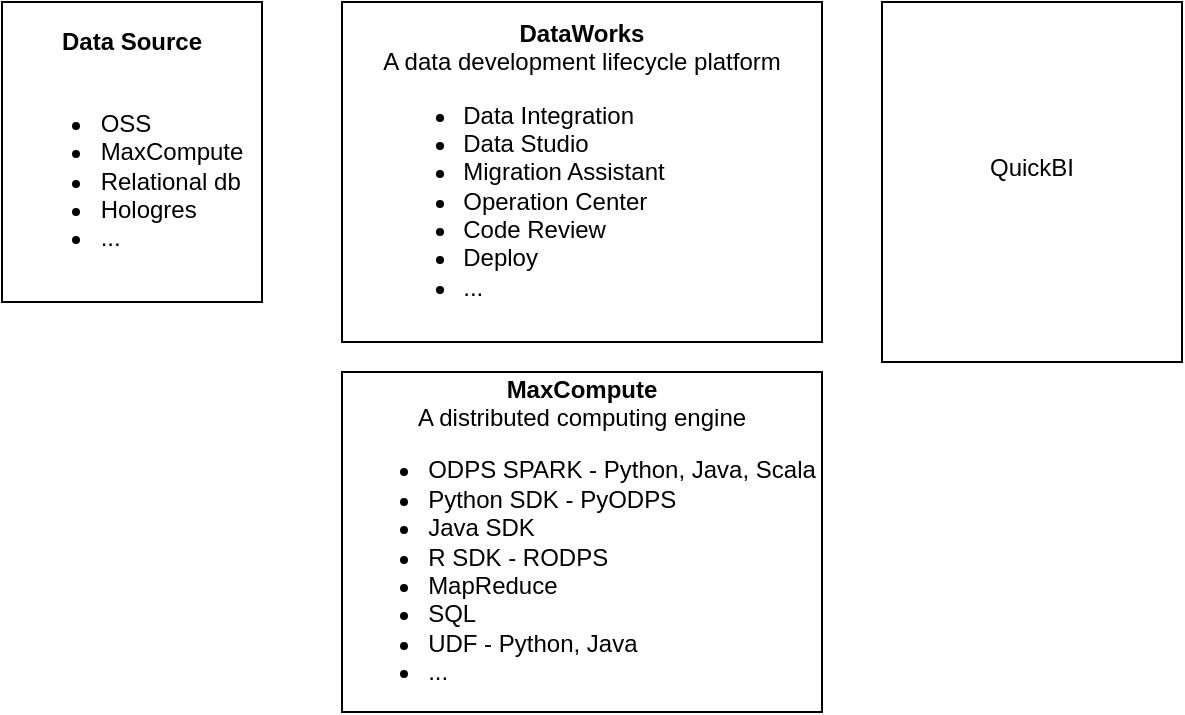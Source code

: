 <mxfile version="21.0.10" type="github">
  <diagram id="xGa5VK5buWBXCOUlBe-7" name="Page-1">
    <mxGraphModel dx="1182" dy="1554" grid="1" gridSize="10" guides="1" tooltips="1" connect="1" arrows="1" fold="1" page="1" pageScale="1" pageWidth="850" pageHeight="1100" math="0" shadow="0">
      <root>
        <mxCell id="0" />
        <mxCell id="1" parent="0" />
        <mxCell id="dJkEzZFMhuIuKuouhyB1-3" value="QuickBI&lt;br&gt;&lt;br&gt;" style="rounded=0;whiteSpace=wrap;html=1;" vertex="1" parent="1">
          <mxGeometry x="450" y="-40" width="150" height="180" as="geometry" />
        </mxCell>
        <mxCell id="dJkEzZFMhuIuKuouhyB1-7" value="&lt;b&gt;MaxCompute&lt;/b&gt;&lt;br&gt;A distributed computing engine&lt;br&gt;&lt;div style=&quot;text-align: left;&quot;&gt;&lt;ul&gt;&lt;li&gt;&lt;span style=&quot;background-color: initial;&quot;&gt;ODPS SPARK - Python, Java, Scala&lt;/span&gt;&lt;/li&gt;&lt;li&gt;&lt;span style=&quot;background-color: initial;&quot;&gt;Python SDK - PyODPS&lt;/span&gt;&lt;/li&gt;&lt;li&gt;&lt;span style=&quot;background-color: initial;&quot;&gt;Java SDK&lt;/span&gt;&lt;/li&gt;&lt;li&gt;&lt;span style=&quot;background-color: initial;&quot;&gt;R SDK - RODPS&lt;/span&gt;&lt;/li&gt;&lt;li&gt;&lt;span style=&quot;background-color: initial;&quot;&gt;MapReduce&lt;/span&gt;&lt;/li&gt;&lt;li&gt;&lt;span style=&quot;background-color: initial;&quot;&gt;SQL&lt;/span&gt;&lt;/li&gt;&lt;li&gt;&lt;span style=&quot;background-color: initial;&quot;&gt;UDF - Python, Java&lt;/span&gt;&lt;/li&gt;&lt;li&gt;&lt;span style=&quot;background-color: initial;&quot;&gt;...&lt;/span&gt;&lt;/li&gt;&lt;/ul&gt;&lt;/div&gt;" style="rounded=0;whiteSpace=wrap;html=1;" vertex="1" parent="1">
          <mxGeometry x="180" y="145" width="240" height="170" as="geometry" />
        </mxCell>
        <mxCell id="dJkEzZFMhuIuKuouhyB1-8" value="&lt;b&gt;Data Source&lt;br&gt;&lt;/b&gt;&lt;br&gt;&lt;ul&gt;&lt;li style=&quot;text-align: left;&quot;&gt;OSS&lt;/li&gt;&lt;li style=&quot;text-align: left;&quot;&gt;MaxCompute&lt;/li&gt;&lt;li style=&quot;text-align: left;&quot;&gt;Relational db&lt;/li&gt;&lt;li style=&quot;text-align: left;&quot;&gt;Hologres&lt;/li&gt;&lt;li style=&quot;text-align: left;&quot;&gt;...&lt;/li&gt;&lt;/ul&gt;" style="rounded=0;whiteSpace=wrap;html=1;" vertex="1" parent="1">
          <mxGeometry x="10" y="-40" width="130" height="150" as="geometry" />
        </mxCell>
        <mxCell id="dJkEzZFMhuIuKuouhyB1-11" value="&lt;b&gt;DataWorks&lt;/b&gt;&lt;br&gt;A data development lifecycle platform&lt;br&gt;&lt;ul&gt;&lt;li style=&quot;text-align: left;&quot;&gt;Data Integration&lt;/li&gt;&lt;li style=&quot;text-align: left;&quot;&gt;Data Studio&lt;/li&gt;&lt;li style=&quot;text-align: left;&quot;&gt;Migration Assistant&lt;/li&gt;&lt;li style=&quot;text-align: left;&quot;&gt;Operation Center&lt;/li&gt;&lt;li style=&quot;text-align: left;&quot;&gt;Code Review&lt;/li&gt;&lt;li style=&quot;text-align: left;&quot;&gt;Deploy&lt;/li&gt;&lt;li style=&quot;text-align: left;&quot;&gt;...&lt;/li&gt;&lt;/ul&gt;" style="rounded=0;whiteSpace=wrap;html=1;" vertex="1" parent="1">
          <mxGeometry x="180" y="-40" width="240" height="170" as="geometry" />
        </mxCell>
      </root>
    </mxGraphModel>
  </diagram>
</mxfile>
